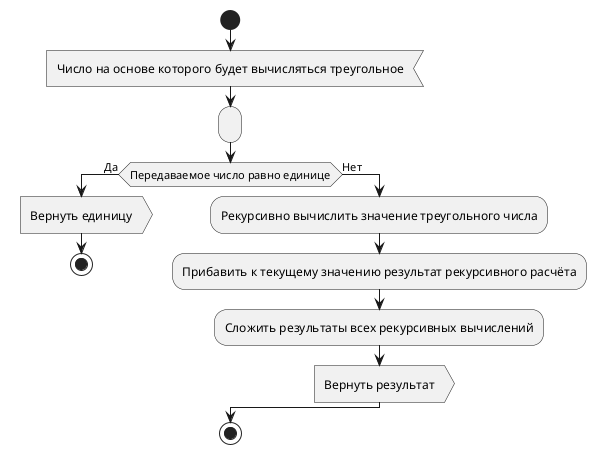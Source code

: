 ﻿@startuml
start
    :Число на основе которого будет вычисляться треугольное<
    :;
    
    if (Передаваемое число равно единице) then (Да)
        :Вернуть единицу>
        stop
    else (Нет)
        :Рекурсивно вычислить значение треугольного числа;
        :Прибавить к текущему значению результат рекурсивного расчёта;
        :Сложить результаты всех рекурсивных вычислений;
        :Вернуть результат>
    endif
stop
@enduml
